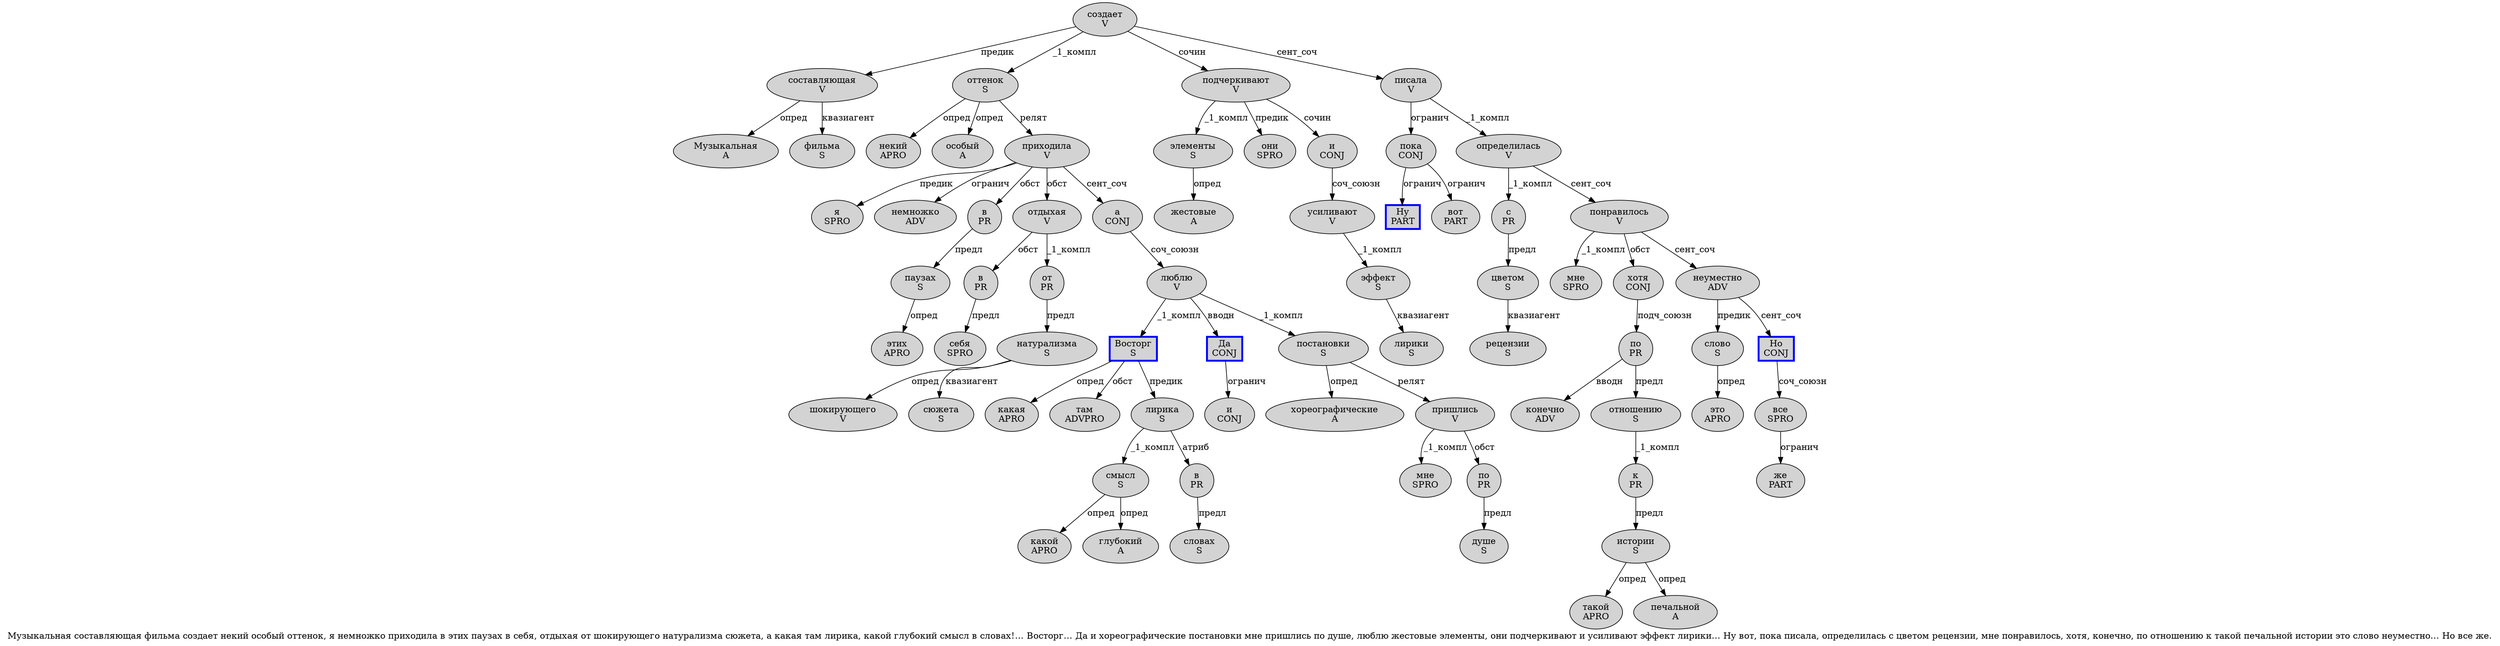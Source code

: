 digraph SENTENCE_954 {
	graph [label="Музыкальная составляющая фильма создает некий особый оттенок, я немножко приходила в этих паузах в себя, отдыхая от шокирующего натурализма сюжета, а какая там лирика, какой глубокий смысл в словах!… Восторг… Да и хореографические постановки мне пришлись по душе, люблю жестовые элементы, они подчеркивают и усиливают эффект лирики… Ну вот, пока писала, определилась с цветом рецензии, мне понравилось, хотя, конечно, по отношению к такой печальной истории это слово неуместно… Но все же."]
	node [style=filled]
		0 [label="Музыкальная
A" color="" fillcolor=lightgray penwidth=1 shape=ellipse]
		1 [label="составляющая
V" color="" fillcolor=lightgray penwidth=1 shape=ellipse]
		2 [label="фильма
S" color="" fillcolor=lightgray penwidth=1 shape=ellipse]
		3 [label="создает
V" color="" fillcolor=lightgray penwidth=1 shape=ellipse]
		4 [label="некий
APRO" color="" fillcolor=lightgray penwidth=1 shape=ellipse]
		5 [label="особый
A" color="" fillcolor=lightgray penwidth=1 shape=ellipse]
		6 [label="оттенок
S" color="" fillcolor=lightgray penwidth=1 shape=ellipse]
		8 [label="я
SPRO" color="" fillcolor=lightgray penwidth=1 shape=ellipse]
		9 [label="немножко
ADV" color="" fillcolor=lightgray penwidth=1 shape=ellipse]
		10 [label="приходила
V" color="" fillcolor=lightgray penwidth=1 shape=ellipse]
		11 [label="в
PR" color="" fillcolor=lightgray penwidth=1 shape=ellipse]
		12 [label="этих
APRO" color="" fillcolor=lightgray penwidth=1 shape=ellipse]
		13 [label="паузах
S" color="" fillcolor=lightgray penwidth=1 shape=ellipse]
		14 [label="в
PR" color="" fillcolor=lightgray penwidth=1 shape=ellipse]
		15 [label="себя
SPRO" color="" fillcolor=lightgray penwidth=1 shape=ellipse]
		17 [label="отдыхая
V" color="" fillcolor=lightgray penwidth=1 shape=ellipse]
		18 [label="от
PR" color="" fillcolor=lightgray penwidth=1 shape=ellipse]
		19 [label="шокирующего
V" color="" fillcolor=lightgray penwidth=1 shape=ellipse]
		20 [label="натурализма
S" color="" fillcolor=lightgray penwidth=1 shape=ellipse]
		21 [label="сюжета
S" color="" fillcolor=lightgray penwidth=1 shape=ellipse]
		23 [label="а
CONJ" color="" fillcolor=lightgray penwidth=1 shape=ellipse]
		24 [label="какая
APRO" color="" fillcolor=lightgray penwidth=1 shape=ellipse]
		25 [label="там
ADVPRO" color="" fillcolor=lightgray penwidth=1 shape=ellipse]
		26 [label="лирика
S" color="" fillcolor=lightgray penwidth=1 shape=ellipse]
		28 [label="какой
APRO" color="" fillcolor=lightgray penwidth=1 shape=ellipse]
		29 [label="глубокий
A" color="" fillcolor=lightgray penwidth=1 shape=ellipse]
		30 [label="смысл
S" color="" fillcolor=lightgray penwidth=1 shape=ellipse]
		31 [label="в
PR" color="" fillcolor=lightgray penwidth=1 shape=ellipse]
		32 [label="словах
S" color="" fillcolor=lightgray penwidth=1 shape=ellipse]
		35 [label="Восторг
S" color=blue fillcolor=lightgray penwidth=3 shape=box]
		37 [label="Да
CONJ" color=blue fillcolor=lightgray penwidth=3 shape=box]
		38 [label="и
CONJ" color="" fillcolor=lightgray penwidth=1 shape=ellipse]
		39 [label="хореографические
A" color="" fillcolor=lightgray penwidth=1 shape=ellipse]
		40 [label="постановки
S" color="" fillcolor=lightgray penwidth=1 shape=ellipse]
		41 [label="мне
SPRO" color="" fillcolor=lightgray penwidth=1 shape=ellipse]
		42 [label="пришлись
V" color="" fillcolor=lightgray penwidth=1 shape=ellipse]
		43 [label="по
PR" color="" fillcolor=lightgray penwidth=1 shape=ellipse]
		44 [label="душе
S" color="" fillcolor=lightgray penwidth=1 shape=ellipse]
		46 [label="люблю
V" color="" fillcolor=lightgray penwidth=1 shape=ellipse]
		47 [label="жестовые
A" color="" fillcolor=lightgray penwidth=1 shape=ellipse]
		48 [label="элементы
S" color="" fillcolor=lightgray penwidth=1 shape=ellipse]
		50 [label="они
SPRO" color="" fillcolor=lightgray penwidth=1 shape=ellipse]
		51 [label="подчеркивают
V" color="" fillcolor=lightgray penwidth=1 shape=ellipse]
		52 [label="и
CONJ" color="" fillcolor=lightgray penwidth=1 shape=ellipse]
		53 [label="усиливают
V" color="" fillcolor=lightgray penwidth=1 shape=ellipse]
		54 [label="эффект
S" color="" fillcolor=lightgray penwidth=1 shape=ellipse]
		55 [label="лирики
S" color="" fillcolor=lightgray penwidth=1 shape=ellipse]
		57 [label="Ну
PART" color=blue fillcolor=lightgray penwidth=3 shape=box]
		58 [label="вот
PART" color="" fillcolor=lightgray penwidth=1 shape=ellipse]
		60 [label="пока
CONJ" color="" fillcolor=lightgray penwidth=1 shape=ellipse]
		61 [label="писала
V" color="" fillcolor=lightgray penwidth=1 shape=ellipse]
		63 [label="определилась
V" color="" fillcolor=lightgray penwidth=1 shape=ellipse]
		64 [label="с
PR" color="" fillcolor=lightgray penwidth=1 shape=ellipse]
		65 [label="цветом
S" color="" fillcolor=lightgray penwidth=1 shape=ellipse]
		66 [label="рецензии
S" color="" fillcolor=lightgray penwidth=1 shape=ellipse]
		68 [label="мне
SPRO" color="" fillcolor=lightgray penwidth=1 shape=ellipse]
		69 [label="понравилось
V" color="" fillcolor=lightgray penwidth=1 shape=ellipse]
		71 [label="хотя
CONJ" color="" fillcolor=lightgray penwidth=1 shape=ellipse]
		73 [label="конечно
ADV" color="" fillcolor=lightgray penwidth=1 shape=ellipse]
		75 [label="по
PR" color="" fillcolor=lightgray penwidth=1 shape=ellipse]
		76 [label="отношению
S" color="" fillcolor=lightgray penwidth=1 shape=ellipse]
		77 [label="к
PR" color="" fillcolor=lightgray penwidth=1 shape=ellipse]
		78 [label="такой
APRO" color="" fillcolor=lightgray penwidth=1 shape=ellipse]
		79 [label="печальной
A" color="" fillcolor=lightgray penwidth=1 shape=ellipse]
		80 [label="истории
S" color="" fillcolor=lightgray penwidth=1 shape=ellipse]
		81 [label="это
APRO" color="" fillcolor=lightgray penwidth=1 shape=ellipse]
		82 [label="слово
S" color="" fillcolor=lightgray penwidth=1 shape=ellipse]
		83 [label="неуместно
ADV" color="" fillcolor=lightgray penwidth=1 shape=ellipse]
		85 [label="Но
CONJ" color=blue fillcolor=lightgray penwidth=3 shape=box]
		86 [label="все
SPRO" color="" fillcolor=lightgray penwidth=1 shape=ellipse]
		87 [label="же
PART" color="" fillcolor=lightgray penwidth=1 shape=ellipse]
			30 -> 28 [label="опред"]
			30 -> 29 [label="опред"]
			69 -> 68 [label="_1_компл"]
			69 -> 71 [label="обст"]
			69 -> 83 [label="сент_соч"]
			43 -> 44 [label="предл"]
			11 -> 13 [label="предл"]
			37 -> 38 [label="огранич"]
			13 -> 12 [label="опред"]
			42 -> 41 [label="_1_компл"]
			42 -> 43 [label="обст"]
			17 -> 14 [label="обст"]
			17 -> 18 [label="_1_компл"]
			71 -> 75 [label="подч_союзн"]
			14 -> 15 [label="предл"]
			35 -> 24 [label="опред"]
			35 -> 25 [label="обст"]
			35 -> 26 [label="предик"]
			46 -> 35 [label="_1_компл"]
			46 -> 37 [label="вводн"]
			46 -> 40 [label="_1_компл"]
			86 -> 87 [label="огранич"]
			23 -> 46 [label="соч_союзн"]
			54 -> 55 [label="квазиагент"]
			83 -> 82 [label="предик"]
			83 -> 85 [label="сент_соч"]
			52 -> 53 [label="соч_союзн"]
			75 -> 73 [label="вводн"]
			75 -> 76 [label="предл"]
			61 -> 60 [label="огранич"]
			61 -> 63 [label="_1_компл"]
			3 -> 1 [label="предик"]
			3 -> 6 [label="_1_компл"]
			3 -> 51 [label="сочин"]
			3 -> 61 [label="сент_соч"]
			63 -> 64 [label="_1_компл"]
			63 -> 69 [label="сент_соч"]
			53 -> 54 [label="_1_компл"]
			31 -> 32 [label="предл"]
			6 -> 4 [label="опред"]
			6 -> 5 [label="опред"]
			6 -> 10 [label="релят"]
			18 -> 20 [label="предл"]
			40 -> 39 [label="опред"]
			40 -> 42 [label="релят"]
			10 -> 8 [label="предик"]
			10 -> 9 [label="огранич"]
			10 -> 11 [label="обст"]
			10 -> 17 [label="обст"]
			10 -> 23 [label="сент_соч"]
			77 -> 80 [label="предл"]
			20 -> 19 [label="опред"]
			20 -> 21 [label="квазиагент"]
			51 -> 48 [label="_1_компл"]
			51 -> 50 [label="предик"]
			51 -> 52 [label="сочин"]
			64 -> 65 [label="предл"]
			65 -> 66 [label="квазиагент"]
			82 -> 81 [label="опред"]
			1 -> 0 [label="опред"]
			1 -> 2 [label="квазиагент"]
			80 -> 78 [label="опред"]
			80 -> 79 [label="опред"]
			76 -> 77 [label="_1_компл"]
			85 -> 86 [label="соч_союзн"]
			60 -> 57 [label="огранич"]
			60 -> 58 [label="огранич"]
			26 -> 30 [label="_1_компл"]
			26 -> 31 [label="атриб"]
			48 -> 47 [label="опред"]
}